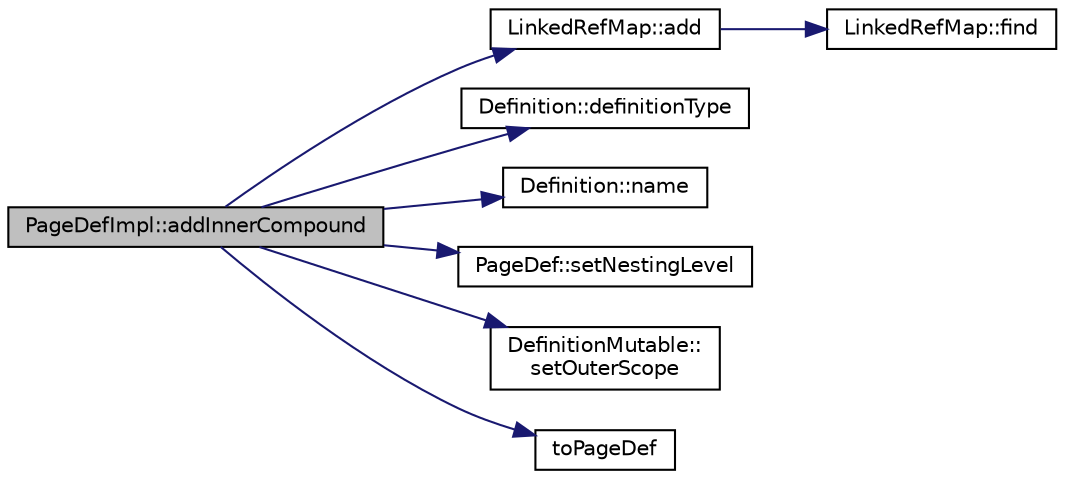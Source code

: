 digraph "PageDefImpl::addInnerCompound"
{
 // LATEX_PDF_SIZE
  edge [fontname="Helvetica",fontsize="10",labelfontname="Helvetica",labelfontsize="10"];
  node [fontname="Helvetica",fontsize="10",shape=record];
  rankdir="LR";
  Node1 [label="PageDefImpl::addInnerCompound",height=0.2,width=0.4,color="black", fillcolor="grey75", style="filled", fontcolor="black",tooltip=" "];
  Node1 -> Node2 [color="midnightblue",fontsize="10",style="solid"];
  Node2 [label="LinkedRefMap::add",height=0.2,width=0.4,color="black", fillcolor="white", style="filled",URL="$classLinkedRefMap.html#a273fe87b60116a378346a858e11e4b6e",tooltip=" "];
  Node2 -> Node3 [color="midnightblue",fontsize="10",style="solid"];
  Node3 [label="LinkedRefMap::find",height=0.2,width=0.4,color="black", fillcolor="white", style="filled",URL="$classLinkedRefMap.html#a9f6506fe8d15e7f43f61929560a3c377",tooltip=" "];
  Node1 -> Node4 [color="midnightblue",fontsize="10",style="solid"];
  Node4 [label="Definition::definitionType",height=0.2,width=0.4,color="black", fillcolor="white", style="filled",URL="$classDefinition.html#a526c39074637d4b17a3f67df56d961ff",tooltip=" "];
  Node1 -> Node5 [color="midnightblue",fontsize="10",style="solid"];
  Node5 [label="Definition::name",height=0.2,width=0.4,color="black", fillcolor="white", style="filled",URL="$classDefinition.html#a9374fedd7f64fea7e0e164302d1a9e61",tooltip=" "];
  Node1 -> Node6 [color="midnightblue",fontsize="10",style="solid"];
  Node6 [label="PageDef::setNestingLevel",height=0.2,width=0.4,color="black", fillcolor="white", style="filled",URL="$classPageDef.html#a5bb360dae3ef60e6148658d24a17db03",tooltip=" "];
  Node1 -> Node7 [color="midnightblue",fontsize="10",style="solid"];
  Node7 [label="DefinitionMutable::\lsetOuterScope",height=0.2,width=0.4,color="black", fillcolor="white", style="filled",URL="$classDefinitionMutable.html#aa65efccc937ebf40386a667bcc6269ca",tooltip=" "];
  Node1 -> Node8 [color="midnightblue",fontsize="10",style="solid"];
  Node8 [label="toPageDef",height=0.2,width=0.4,color="black", fillcolor="white", style="filled",URL="$pagedef_8cpp.html#a7697e578ee832ee5d8e992bf6dc93617",tooltip=" "];
}
